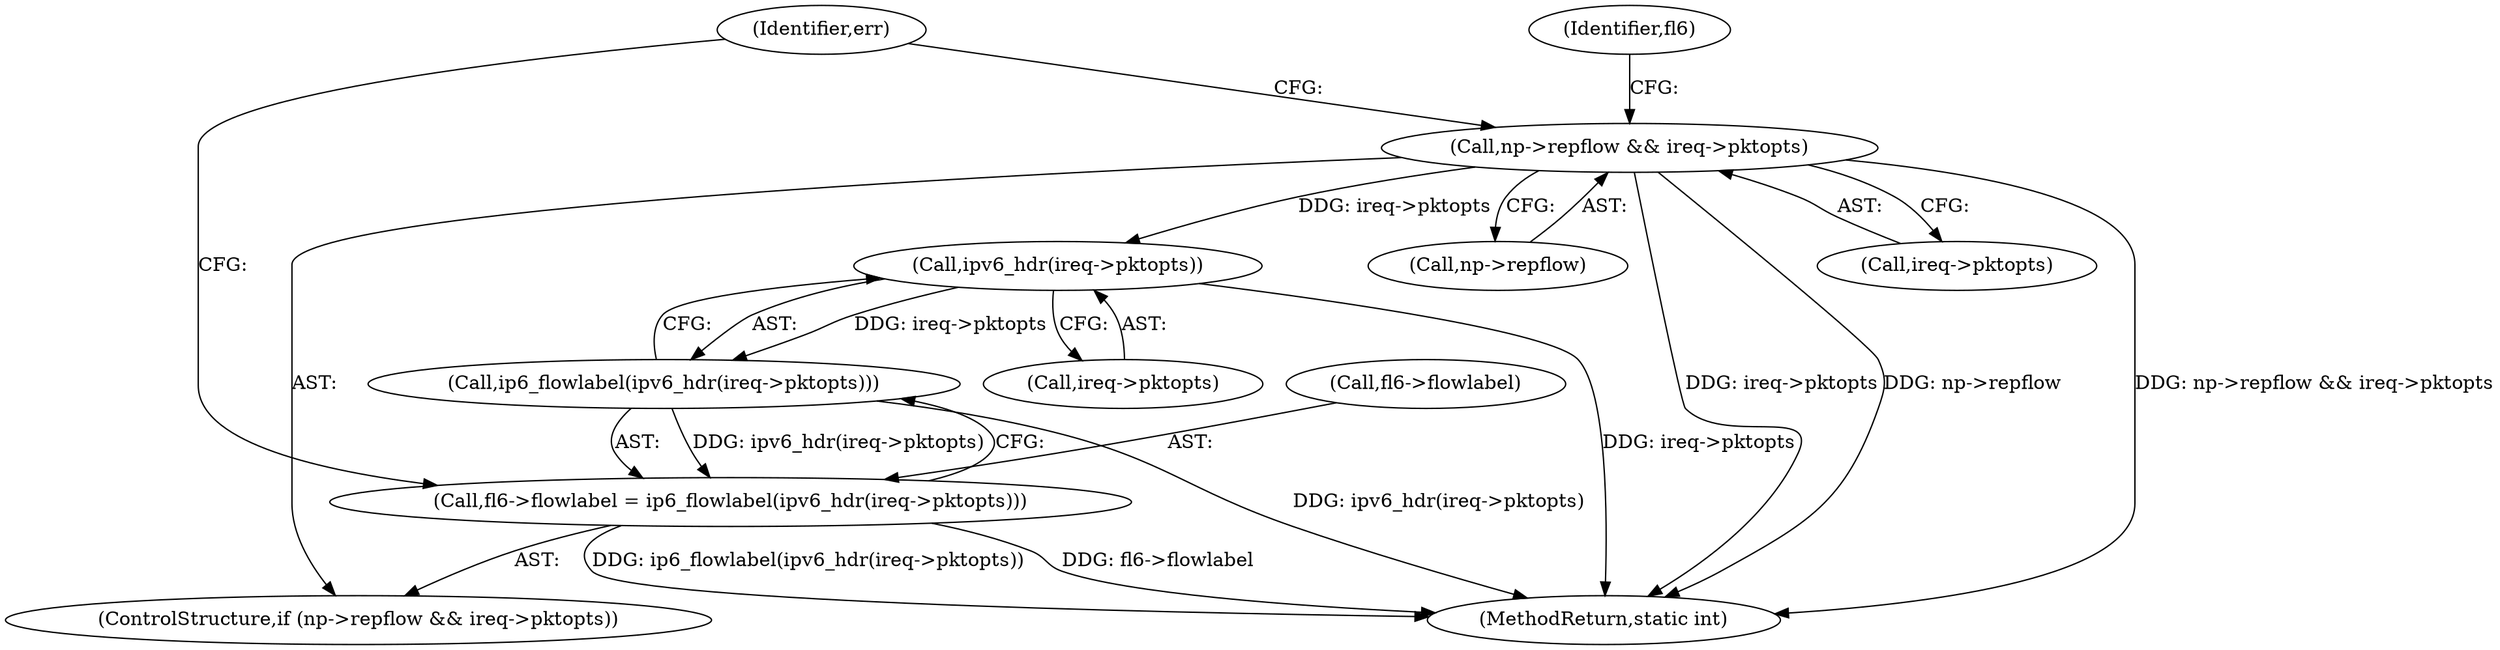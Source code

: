 digraph "0_linux_45f6fad84cc305103b28d73482b344d7f5b76f39_16@pointer" {
"1000189" [label="(Call,ipv6_hdr(ireq->pktopts))"];
"1000177" [label="(Call,np->repflow && ireq->pktopts)"];
"1000188" [label="(Call,ip6_flowlabel(ipv6_hdr(ireq->pktopts)))"];
"1000184" [label="(Call,fl6->flowlabel = ip6_flowlabel(ipv6_hdr(ireq->pktopts)))"];
"1000186" [label="(Identifier,fl6)"];
"1000190" [label="(Call,ireq->pktopts)"];
"1000189" [label="(Call,ipv6_hdr(ireq->pktopts))"];
"1000177" [label="(Call,np->repflow && ireq->pktopts)"];
"1000176" [label="(ControlStructure,if (np->repflow && ireq->pktopts))"];
"1000178" [label="(Call,np->repflow)"];
"1000212" [label="(MethodReturn,static int)"];
"1000188" [label="(Call,ip6_flowlabel(ipv6_hdr(ireq->pktopts)))"];
"1000194" [label="(Identifier,err)"];
"1000181" [label="(Call,ireq->pktopts)"];
"1000184" [label="(Call,fl6->flowlabel = ip6_flowlabel(ipv6_hdr(ireq->pktopts)))"];
"1000185" [label="(Call,fl6->flowlabel)"];
"1000189" -> "1000188"  [label="AST: "];
"1000189" -> "1000190"  [label="CFG: "];
"1000190" -> "1000189"  [label="AST: "];
"1000188" -> "1000189"  [label="CFG: "];
"1000189" -> "1000212"  [label="DDG: ireq->pktopts"];
"1000189" -> "1000188"  [label="DDG: ireq->pktopts"];
"1000177" -> "1000189"  [label="DDG: ireq->pktopts"];
"1000177" -> "1000176"  [label="AST: "];
"1000177" -> "1000178"  [label="CFG: "];
"1000177" -> "1000181"  [label="CFG: "];
"1000178" -> "1000177"  [label="AST: "];
"1000181" -> "1000177"  [label="AST: "];
"1000186" -> "1000177"  [label="CFG: "];
"1000194" -> "1000177"  [label="CFG: "];
"1000177" -> "1000212"  [label="DDG: ireq->pktopts"];
"1000177" -> "1000212"  [label="DDG: np->repflow"];
"1000177" -> "1000212"  [label="DDG: np->repflow && ireq->pktopts"];
"1000188" -> "1000184"  [label="AST: "];
"1000184" -> "1000188"  [label="CFG: "];
"1000188" -> "1000212"  [label="DDG: ipv6_hdr(ireq->pktopts)"];
"1000188" -> "1000184"  [label="DDG: ipv6_hdr(ireq->pktopts)"];
"1000184" -> "1000176"  [label="AST: "];
"1000185" -> "1000184"  [label="AST: "];
"1000194" -> "1000184"  [label="CFG: "];
"1000184" -> "1000212"  [label="DDG: fl6->flowlabel"];
"1000184" -> "1000212"  [label="DDG: ip6_flowlabel(ipv6_hdr(ireq->pktopts))"];
}
